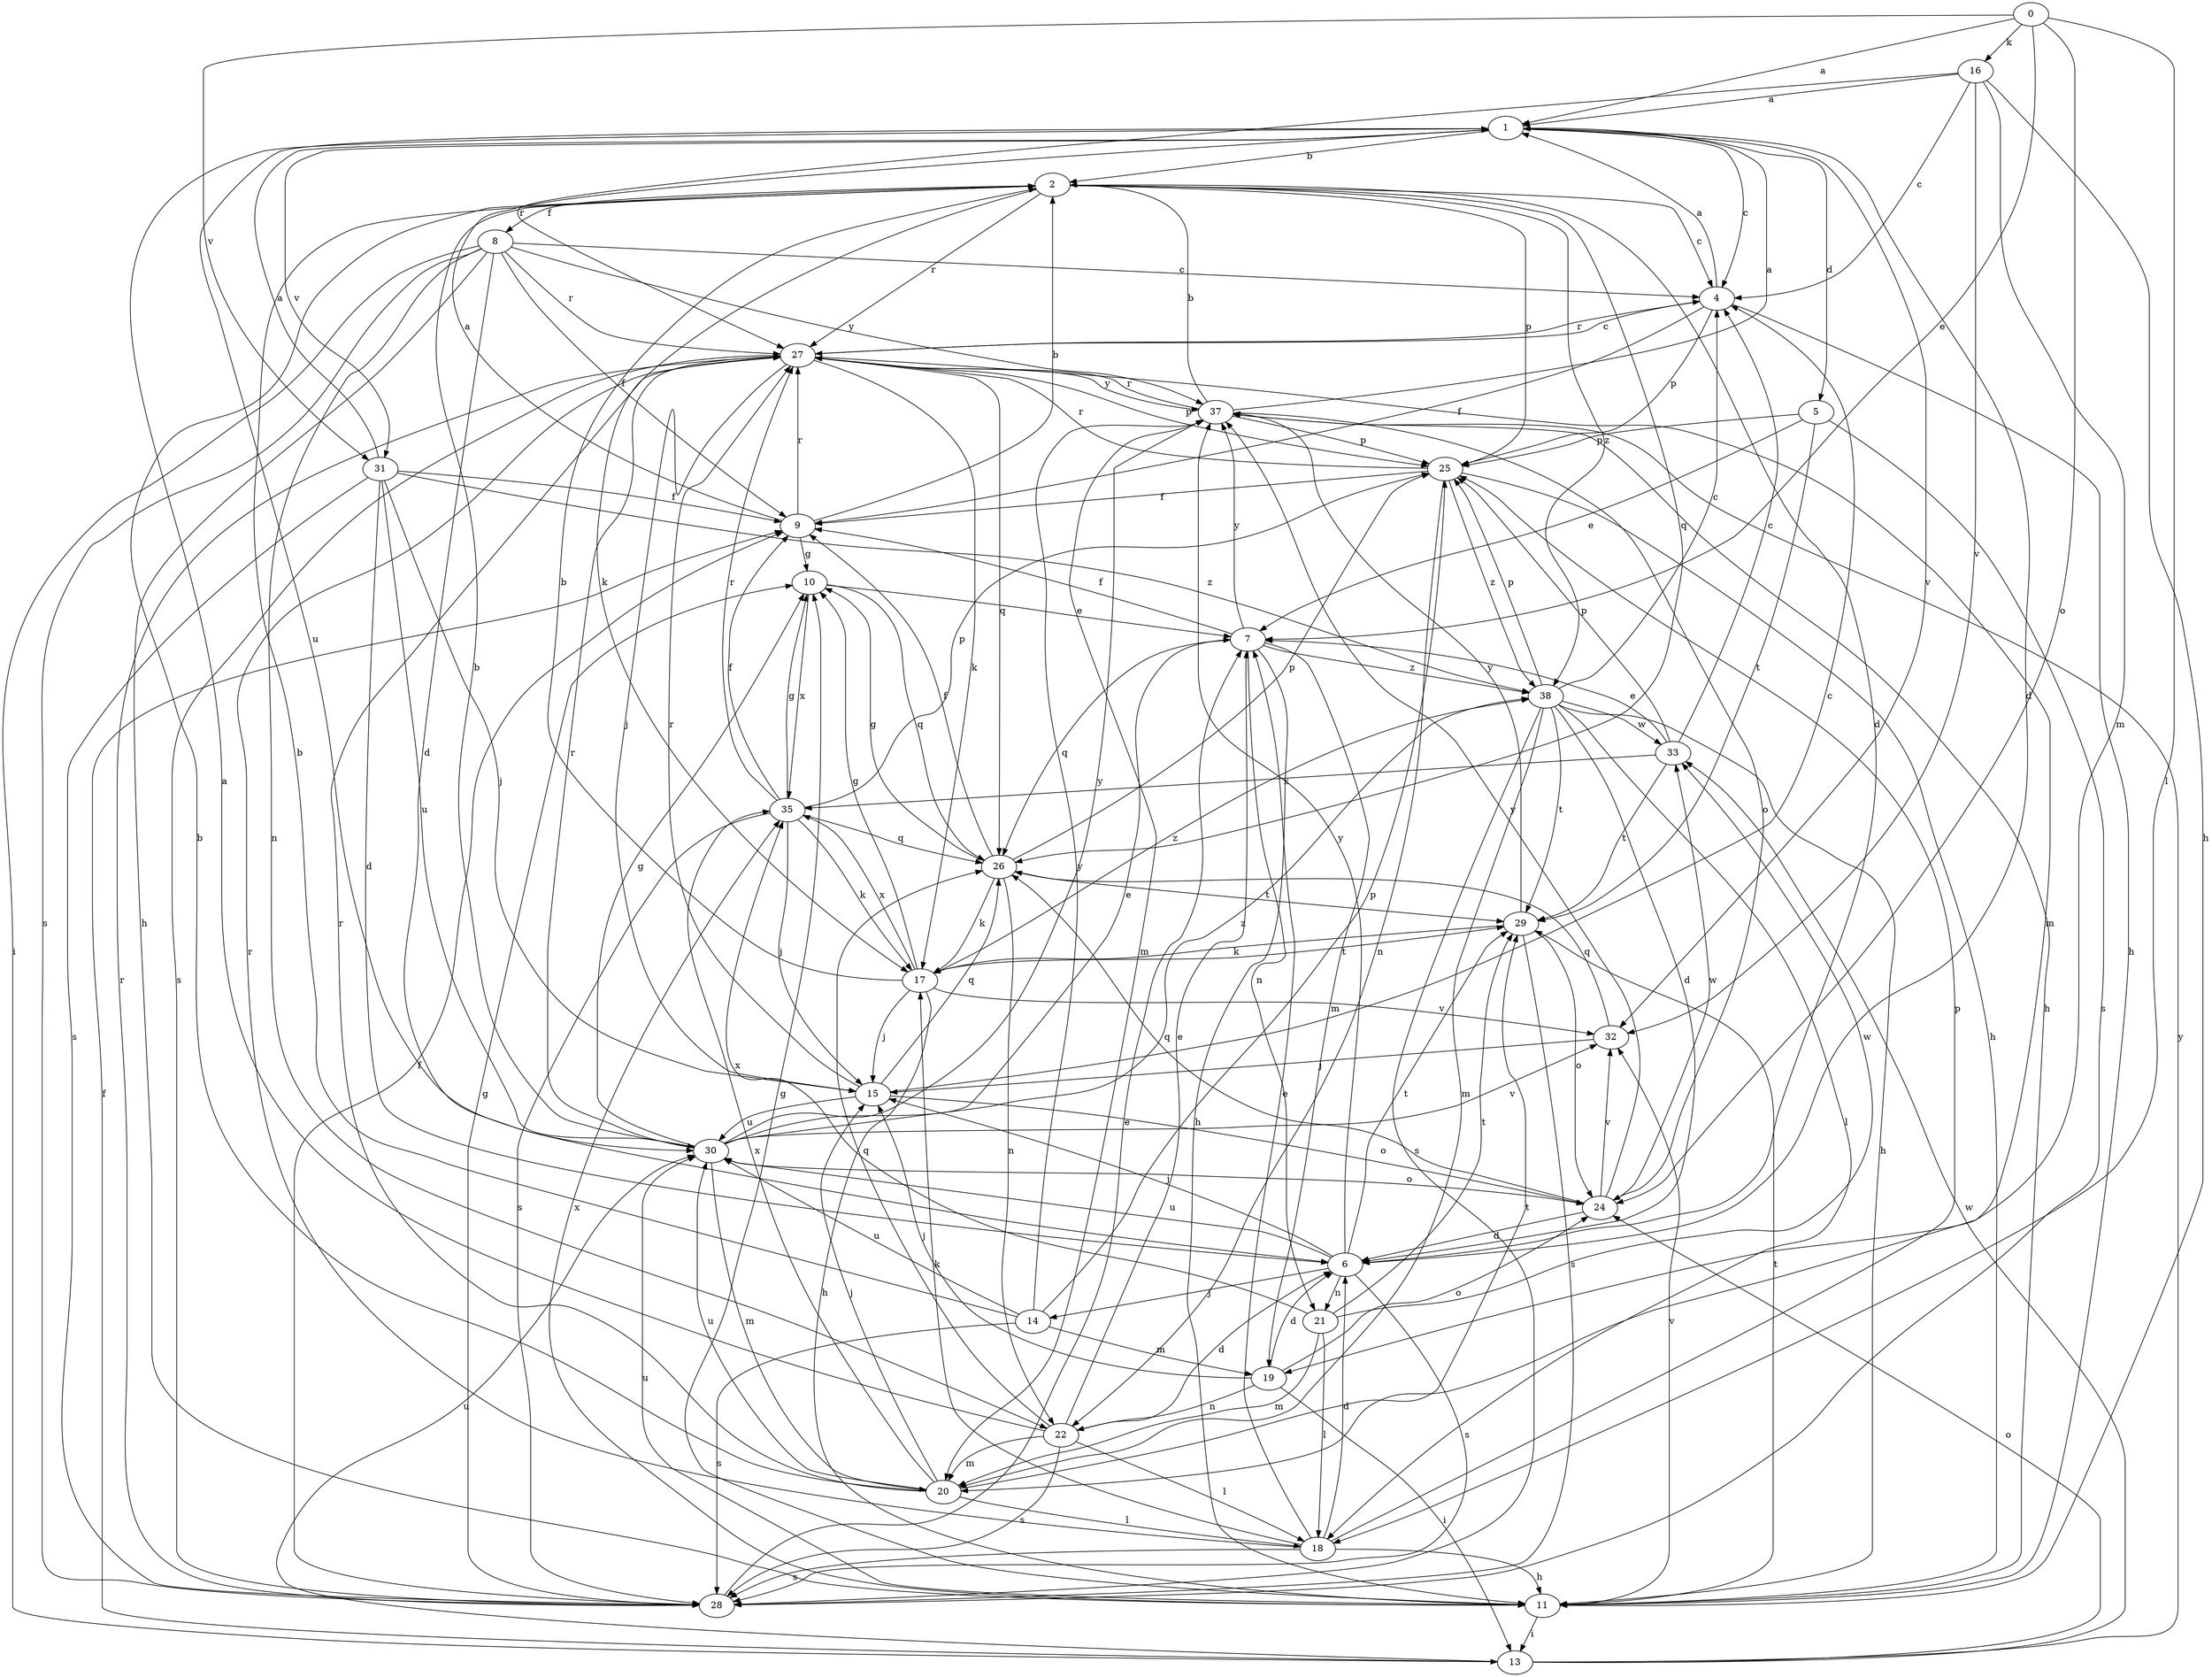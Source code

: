 strict digraph  {
0;
1;
2;
4;
5;
6;
7;
8;
9;
10;
11;
13;
14;
15;
16;
17;
18;
19;
20;
21;
22;
24;
25;
26;
27;
28;
29;
30;
31;
32;
33;
35;
37;
38;
0 -> 1  [label=a];
0 -> 7  [label=e];
0 -> 16  [label=k];
0 -> 18  [label=l];
0 -> 24  [label=o];
0 -> 31  [label=v];
1 -> 2  [label=b];
1 -> 4  [label=c];
1 -> 5  [label=d];
1 -> 6  [label=d];
1 -> 30  [label=u];
1 -> 31  [label=v];
1 -> 32  [label=v];
2 -> 4  [label=c];
2 -> 6  [label=d];
2 -> 8  [label=f];
2 -> 17  [label=k];
2 -> 25  [label=p];
2 -> 26  [label=q];
2 -> 27  [label=r];
2 -> 38  [label=z];
4 -> 1  [label=a];
4 -> 9  [label=f];
4 -> 11  [label=h];
4 -> 25  [label=p];
4 -> 27  [label=r];
5 -> 7  [label=e];
5 -> 25  [label=p];
5 -> 28  [label=s];
5 -> 29  [label=t];
6 -> 14  [label=j];
6 -> 15  [label=j];
6 -> 21  [label=n];
6 -> 28  [label=s];
6 -> 29  [label=t];
6 -> 30  [label=u];
6 -> 37  [label=y];
7 -> 9  [label=f];
7 -> 11  [label=h];
7 -> 19  [label=m];
7 -> 21  [label=n];
7 -> 26  [label=q];
7 -> 37  [label=y];
7 -> 38  [label=z];
8 -> 4  [label=c];
8 -> 6  [label=d];
8 -> 9  [label=f];
8 -> 11  [label=h];
8 -> 13  [label=i];
8 -> 22  [label=n];
8 -> 27  [label=r];
8 -> 28  [label=s];
8 -> 37  [label=y];
9 -> 1  [label=a];
9 -> 2  [label=b];
9 -> 10  [label=g];
9 -> 27  [label=r];
10 -> 7  [label=e];
10 -> 26  [label=q];
10 -> 35  [label=x];
11 -> 10  [label=g];
11 -> 13  [label=i];
11 -> 29  [label=t];
11 -> 30  [label=u];
11 -> 32  [label=v];
11 -> 35  [label=x];
13 -> 9  [label=f];
13 -> 24  [label=o];
13 -> 30  [label=u];
13 -> 33  [label=w];
13 -> 37  [label=y];
14 -> 2  [label=b];
14 -> 19  [label=m];
14 -> 25  [label=p];
14 -> 28  [label=s];
14 -> 30  [label=u];
14 -> 37  [label=y];
15 -> 4  [label=c];
15 -> 24  [label=o];
15 -> 26  [label=q];
15 -> 27  [label=r];
15 -> 30  [label=u];
16 -> 1  [label=a];
16 -> 4  [label=c];
16 -> 11  [label=h];
16 -> 19  [label=m];
16 -> 27  [label=r];
16 -> 32  [label=v];
17 -> 2  [label=b];
17 -> 10  [label=g];
17 -> 11  [label=h];
17 -> 15  [label=j];
17 -> 29  [label=t];
17 -> 32  [label=v];
17 -> 35  [label=x];
17 -> 38  [label=z];
18 -> 6  [label=d];
18 -> 7  [label=e];
18 -> 11  [label=h];
18 -> 17  [label=k];
18 -> 25  [label=p];
18 -> 27  [label=r];
18 -> 28  [label=s];
19 -> 6  [label=d];
19 -> 13  [label=i];
19 -> 15  [label=j];
19 -> 22  [label=n];
19 -> 24  [label=o];
20 -> 2  [label=b];
20 -> 15  [label=j];
20 -> 18  [label=l];
20 -> 27  [label=r];
20 -> 29  [label=t];
20 -> 30  [label=u];
20 -> 35  [label=x];
21 -> 18  [label=l];
21 -> 20  [label=m];
21 -> 29  [label=t];
21 -> 33  [label=w];
21 -> 35  [label=x];
22 -> 1  [label=a];
22 -> 6  [label=d];
22 -> 7  [label=e];
22 -> 18  [label=l];
22 -> 20  [label=m];
22 -> 26  [label=q];
22 -> 28  [label=s];
24 -> 6  [label=d];
24 -> 26  [label=q];
24 -> 32  [label=v];
24 -> 33  [label=w];
24 -> 37  [label=y];
25 -> 9  [label=f];
25 -> 11  [label=h];
25 -> 22  [label=n];
25 -> 27  [label=r];
25 -> 38  [label=z];
26 -> 9  [label=f];
26 -> 10  [label=g];
26 -> 17  [label=k];
26 -> 22  [label=n];
26 -> 25  [label=p];
26 -> 29  [label=t];
27 -> 4  [label=c];
27 -> 15  [label=j];
27 -> 17  [label=k];
27 -> 20  [label=m];
27 -> 25  [label=p];
27 -> 26  [label=q];
27 -> 28  [label=s];
27 -> 37  [label=y];
28 -> 7  [label=e];
28 -> 9  [label=f];
28 -> 10  [label=g];
28 -> 27  [label=r];
29 -> 17  [label=k];
29 -> 24  [label=o];
29 -> 28  [label=s];
29 -> 37  [label=y];
30 -> 2  [label=b];
30 -> 7  [label=e];
30 -> 10  [label=g];
30 -> 20  [label=m];
30 -> 24  [label=o];
30 -> 27  [label=r];
30 -> 32  [label=v];
30 -> 37  [label=y];
30 -> 38  [label=z];
31 -> 1  [label=a];
31 -> 6  [label=d];
31 -> 9  [label=f];
31 -> 15  [label=j];
31 -> 28  [label=s];
31 -> 30  [label=u];
31 -> 38  [label=z];
32 -> 15  [label=j];
32 -> 26  [label=q];
33 -> 4  [label=c];
33 -> 7  [label=e];
33 -> 25  [label=p];
33 -> 29  [label=t];
33 -> 35  [label=x];
35 -> 9  [label=f];
35 -> 10  [label=g];
35 -> 15  [label=j];
35 -> 17  [label=k];
35 -> 25  [label=p];
35 -> 26  [label=q];
35 -> 27  [label=r];
35 -> 28  [label=s];
37 -> 1  [label=a];
37 -> 2  [label=b];
37 -> 11  [label=h];
37 -> 20  [label=m];
37 -> 24  [label=o];
37 -> 25  [label=p];
37 -> 27  [label=r];
38 -> 4  [label=c];
38 -> 6  [label=d];
38 -> 11  [label=h];
38 -> 18  [label=l];
38 -> 20  [label=m];
38 -> 25  [label=p];
38 -> 28  [label=s];
38 -> 29  [label=t];
38 -> 33  [label=w];
}
